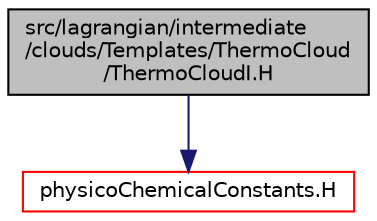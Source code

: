 digraph "src/lagrangian/intermediate/clouds/Templates/ThermoCloud/ThermoCloudI.H"
{
  bgcolor="transparent";
  edge [fontname="Helvetica",fontsize="10",labelfontname="Helvetica",labelfontsize="10"];
  node [fontname="Helvetica",fontsize="10",shape=record];
  Node1 [label="src/lagrangian/intermediate\l/clouds/Templates/ThermoCloud\l/ThermoCloudI.H",height=0.2,width=0.4,color="black", fillcolor="grey75", style="filled", fontcolor="black"];
  Node1 -> Node2 [color="midnightblue",fontsize="10",style="solid",fontname="Helvetica"];
  Node2 [label="physicoChemicalConstants.H",height=0.2,width=0.4,color="red",URL="$a08165.html"];
}
